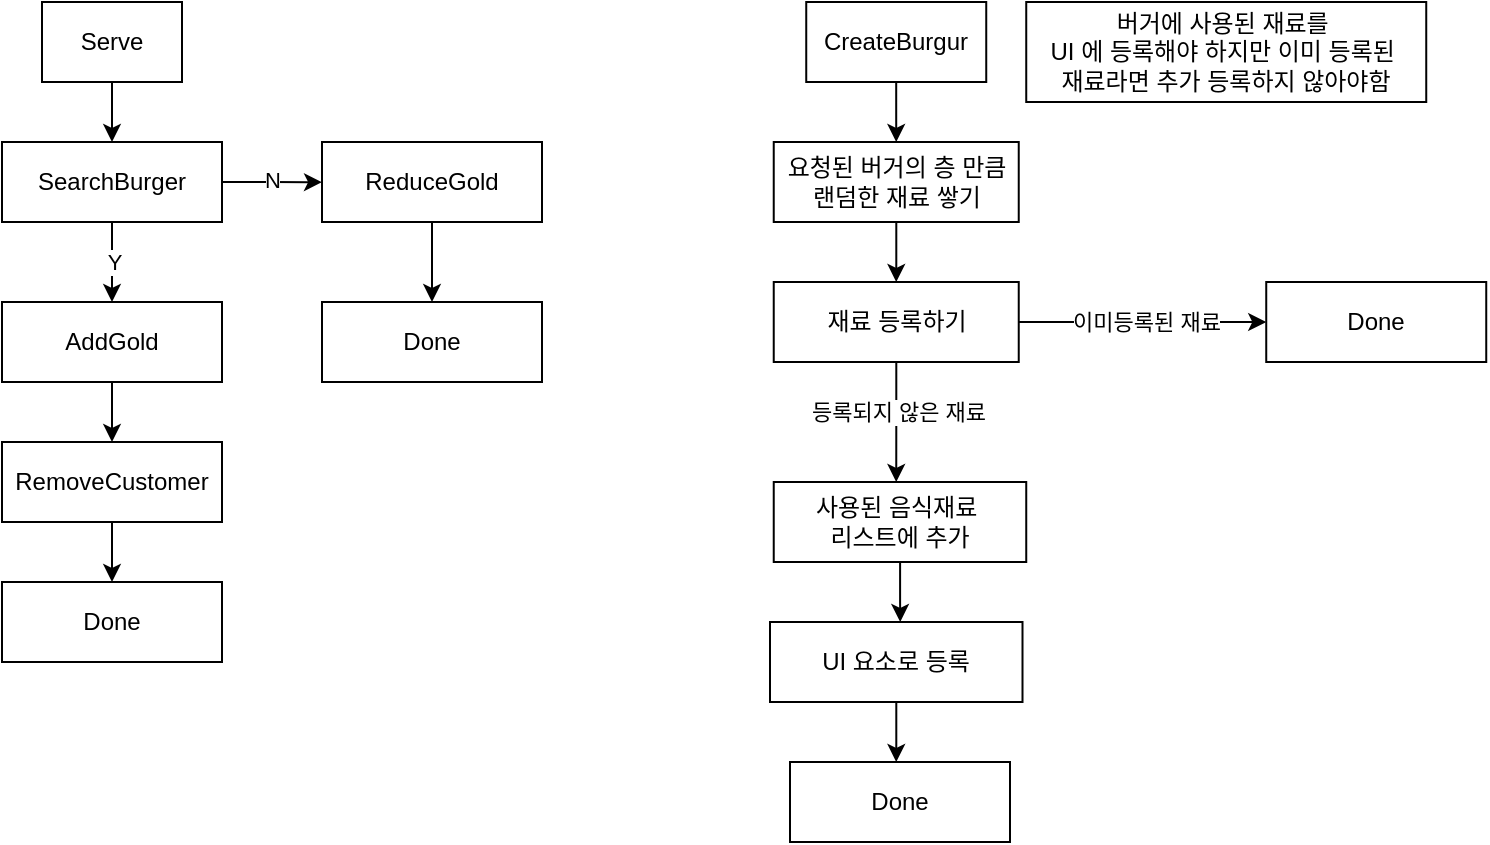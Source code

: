 <mxfile version="24.7.7">
  <diagram name="페이지-1" id="lplOfnasVw-8CacY3Em1">
    <mxGraphModel dx="909" dy="918" grid="1" gridSize="10" guides="1" tooltips="1" connect="1" arrows="1" fold="1" page="1" pageScale="1" pageWidth="827" pageHeight="1169" math="0" shadow="0">
      <root>
        <mxCell id="0" />
        <mxCell id="1" parent="0" />
        <mxCell id="SQaTaCNpQmetJiKPlGW7-1" value="Serve" style="html=1;whiteSpace=wrap;" vertex="1" parent="1">
          <mxGeometry x="50" y="10" width="70" height="40" as="geometry" />
        </mxCell>
        <mxCell id="SQaTaCNpQmetJiKPlGW7-5" style="edgeStyle=orthogonalEdgeStyle;rounded=0;orthogonalLoop=1;jettySize=auto;html=1;exitX=1;exitY=0.5;exitDx=0;exitDy=0;" edge="1" parent="1" source="SQaTaCNpQmetJiKPlGW7-2">
          <mxGeometry relative="1" as="geometry">
            <mxPoint x="190.0" y="100.111" as="targetPoint" />
          </mxGeometry>
        </mxCell>
        <mxCell id="SQaTaCNpQmetJiKPlGW7-6" value="N" style="edgeLabel;html=1;align=center;verticalAlign=middle;resizable=0;points=[];" vertex="1" connectable="0" parent="SQaTaCNpQmetJiKPlGW7-5">
          <mxGeometry x="-0.033" y="1" relative="1" as="geometry">
            <mxPoint as="offset" />
          </mxGeometry>
        </mxCell>
        <mxCell id="SQaTaCNpQmetJiKPlGW7-7" style="edgeStyle=orthogonalEdgeStyle;rounded=0;orthogonalLoop=1;jettySize=auto;html=1;" edge="1" parent="1" source="SQaTaCNpQmetJiKPlGW7-2">
          <mxGeometry relative="1" as="geometry">
            <mxPoint x="85" y="160" as="targetPoint" />
          </mxGeometry>
        </mxCell>
        <mxCell id="SQaTaCNpQmetJiKPlGW7-8" value="Y" style="edgeLabel;html=1;align=center;verticalAlign=middle;resizable=0;points=[];" vertex="1" connectable="0" parent="SQaTaCNpQmetJiKPlGW7-7">
          <mxGeometry x="0.168" relative="1" as="geometry">
            <mxPoint y="-3" as="offset" />
          </mxGeometry>
        </mxCell>
        <mxCell id="SQaTaCNpQmetJiKPlGW7-2" value="SearchBurger" style="html=1;whiteSpace=wrap;" vertex="1" parent="1">
          <mxGeometry x="30" y="80" width="110" height="40" as="geometry" />
        </mxCell>
        <mxCell id="SQaTaCNpQmetJiKPlGW7-4" style="edgeStyle=orthogonalEdgeStyle;rounded=0;orthogonalLoop=1;jettySize=auto;html=1;exitX=0.5;exitY=1;exitDx=0;exitDy=0;entryX=0.5;entryY=0;entryDx=0;entryDy=0;" edge="1" parent="1" source="SQaTaCNpQmetJiKPlGW7-1" target="SQaTaCNpQmetJiKPlGW7-2">
          <mxGeometry relative="1" as="geometry">
            <Array as="points" />
          </mxGeometry>
        </mxCell>
        <mxCell id="SQaTaCNpQmetJiKPlGW7-10" style="edgeStyle=orthogonalEdgeStyle;rounded=0;orthogonalLoop=1;jettySize=auto;html=1;" edge="1" parent="1" source="SQaTaCNpQmetJiKPlGW7-9">
          <mxGeometry relative="1" as="geometry">
            <mxPoint x="245.0" y="160" as="targetPoint" />
          </mxGeometry>
        </mxCell>
        <mxCell id="SQaTaCNpQmetJiKPlGW7-9" value="ReduceGold" style="html=1;whiteSpace=wrap;" vertex="1" parent="1">
          <mxGeometry x="190" y="80" width="110" height="40" as="geometry" />
        </mxCell>
        <mxCell id="SQaTaCNpQmetJiKPlGW7-11" value="Done" style="html=1;whiteSpace=wrap;" vertex="1" parent="1">
          <mxGeometry x="190" y="160" width="110" height="40" as="geometry" />
        </mxCell>
        <mxCell id="SQaTaCNpQmetJiKPlGW7-13" style="edgeStyle=orthogonalEdgeStyle;rounded=0;orthogonalLoop=1;jettySize=auto;html=1;" edge="1" parent="1" source="SQaTaCNpQmetJiKPlGW7-12">
          <mxGeometry relative="1" as="geometry">
            <mxPoint x="85" y="230" as="targetPoint" />
          </mxGeometry>
        </mxCell>
        <mxCell id="SQaTaCNpQmetJiKPlGW7-12" value="AddGold" style="html=1;whiteSpace=wrap;" vertex="1" parent="1">
          <mxGeometry x="30" y="160" width="110" height="40" as="geometry" />
        </mxCell>
        <mxCell id="SQaTaCNpQmetJiKPlGW7-16" style="edgeStyle=orthogonalEdgeStyle;rounded=0;orthogonalLoop=1;jettySize=auto;html=1;entryX=0.5;entryY=0;entryDx=0;entryDy=0;" edge="1" parent="1" source="SQaTaCNpQmetJiKPlGW7-14" target="SQaTaCNpQmetJiKPlGW7-15">
          <mxGeometry relative="1" as="geometry" />
        </mxCell>
        <mxCell id="SQaTaCNpQmetJiKPlGW7-14" value="RemoveCustomer" style="html=1;whiteSpace=wrap;" vertex="1" parent="1">
          <mxGeometry x="30" y="230" width="110" height="40" as="geometry" />
        </mxCell>
        <mxCell id="SQaTaCNpQmetJiKPlGW7-15" value="Done" style="html=1;whiteSpace=wrap;" vertex="1" parent="1">
          <mxGeometry x="30" y="300" width="110" height="40" as="geometry" />
        </mxCell>
        <mxCell id="SQaTaCNpQmetJiKPlGW7-20" style="edgeStyle=orthogonalEdgeStyle;rounded=0;orthogonalLoop=1;jettySize=auto;html=1;entryX=0.5;entryY=0;entryDx=0;entryDy=0;" edge="1" parent="1" source="SQaTaCNpQmetJiKPlGW7-18" target="SQaTaCNpQmetJiKPlGW7-19">
          <mxGeometry relative="1" as="geometry" />
        </mxCell>
        <mxCell id="SQaTaCNpQmetJiKPlGW7-18" value="CreateBurgur" style="html=1;whiteSpace=wrap;" vertex="1" parent="1">
          <mxGeometry x="432.12" y="10" width="90" height="40" as="geometry" />
        </mxCell>
        <mxCell id="SQaTaCNpQmetJiKPlGW7-22" style="edgeStyle=orthogonalEdgeStyle;rounded=0;orthogonalLoop=1;jettySize=auto;html=1;" edge="1" parent="1" source="SQaTaCNpQmetJiKPlGW7-19">
          <mxGeometry relative="1" as="geometry">
            <mxPoint x="477.12" y="150" as="targetPoint" />
          </mxGeometry>
        </mxCell>
        <mxCell id="SQaTaCNpQmetJiKPlGW7-19" value="요청된 버거의 층 만큼 랜덤한 재료 쌓기" style="html=1;whiteSpace=wrap;" vertex="1" parent="1">
          <mxGeometry x="415.87" y="80" width="122.5" height="40" as="geometry" />
        </mxCell>
        <mxCell id="SQaTaCNpQmetJiKPlGW7-21" value="버거에 사용된 재료를&amp;nbsp;&lt;div&gt;UI 에 등록해야 하지만 이미 등록된&amp;nbsp;&lt;/div&gt;&lt;div&gt;재료라면 추가 등록하지 않아야함&lt;/div&gt;" style="html=1;whiteSpace=wrap;" vertex="1" parent="1">
          <mxGeometry x="542.12" y="10" width="200" height="50" as="geometry" />
        </mxCell>
        <mxCell id="SQaTaCNpQmetJiKPlGW7-24" style="edgeStyle=orthogonalEdgeStyle;rounded=0;orthogonalLoop=1;jettySize=auto;html=1;" edge="1" parent="1" source="SQaTaCNpQmetJiKPlGW7-23">
          <mxGeometry relative="1" as="geometry">
            <mxPoint x="662.12" y="170" as="targetPoint" />
          </mxGeometry>
        </mxCell>
        <mxCell id="SQaTaCNpQmetJiKPlGW7-25" value="이미등록된 재료" style="edgeLabel;html=1;align=center;verticalAlign=middle;resizable=0;points=[];" vertex="1" connectable="0" parent="SQaTaCNpQmetJiKPlGW7-24">
          <mxGeometry x="-0.138" y="-1" relative="1" as="geometry">
            <mxPoint x="10" y="-1" as="offset" />
          </mxGeometry>
        </mxCell>
        <mxCell id="SQaTaCNpQmetJiKPlGW7-26" style="edgeStyle=orthogonalEdgeStyle;rounded=0;orthogonalLoop=1;jettySize=auto;html=1;" edge="1" parent="1" source="SQaTaCNpQmetJiKPlGW7-23">
          <mxGeometry relative="1" as="geometry">
            <mxPoint x="477.12" y="250" as="targetPoint" />
          </mxGeometry>
        </mxCell>
        <mxCell id="SQaTaCNpQmetJiKPlGW7-27" value="등록되지 않은 재료" style="edgeLabel;html=1;align=center;verticalAlign=middle;resizable=0;points=[];" vertex="1" connectable="0" parent="SQaTaCNpQmetJiKPlGW7-26">
          <mxGeometry x="-0.17" y="1" relative="1" as="geometry">
            <mxPoint as="offset" />
          </mxGeometry>
        </mxCell>
        <mxCell id="SQaTaCNpQmetJiKPlGW7-23" value="재료 등록하기" style="html=1;whiteSpace=wrap;" vertex="1" parent="1">
          <mxGeometry x="415.87" y="150" width="122.5" height="40" as="geometry" />
        </mxCell>
        <mxCell id="SQaTaCNpQmetJiKPlGW7-28" value="Done" style="html=1;whiteSpace=wrap;" vertex="1" parent="1">
          <mxGeometry x="662.12" y="150" width="110" height="40" as="geometry" />
        </mxCell>
        <mxCell id="SQaTaCNpQmetJiKPlGW7-30" style="edgeStyle=orthogonalEdgeStyle;rounded=0;orthogonalLoop=1;jettySize=auto;html=1;" edge="1" parent="1" source="SQaTaCNpQmetJiKPlGW7-29">
          <mxGeometry relative="1" as="geometry">
            <mxPoint x="479.12" y="320" as="targetPoint" />
          </mxGeometry>
        </mxCell>
        <mxCell id="SQaTaCNpQmetJiKPlGW7-29" value="사용된 음식재료&amp;nbsp;&lt;div&gt;리스트에 추가&lt;/div&gt;" style="html=1;whiteSpace=wrap;" vertex="1" parent="1">
          <mxGeometry x="415.87" y="250" width="126.25" height="40" as="geometry" />
        </mxCell>
        <mxCell id="SQaTaCNpQmetJiKPlGW7-31" value="UI 요소로 등록" style="html=1;whiteSpace=wrap;" vertex="1" parent="1">
          <mxGeometry x="414" y="320" width="126.25" height="40" as="geometry" />
        </mxCell>
        <mxCell id="SQaTaCNpQmetJiKPlGW7-32" value="Done" style="html=1;whiteSpace=wrap;" vertex="1" parent="1">
          <mxGeometry x="424" y="390" width="110" height="40" as="geometry" />
        </mxCell>
        <mxCell id="SQaTaCNpQmetJiKPlGW7-33" style="edgeStyle=orthogonalEdgeStyle;rounded=0;orthogonalLoop=1;jettySize=auto;html=1;" edge="1" parent="1" source="SQaTaCNpQmetJiKPlGW7-31">
          <mxGeometry relative="1" as="geometry">
            <mxPoint x="477.12" y="390" as="targetPoint" />
          </mxGeometry>
        </mxCell>
      </root>
    </mxGraphModel>
  </diagram>
</mxfile>

